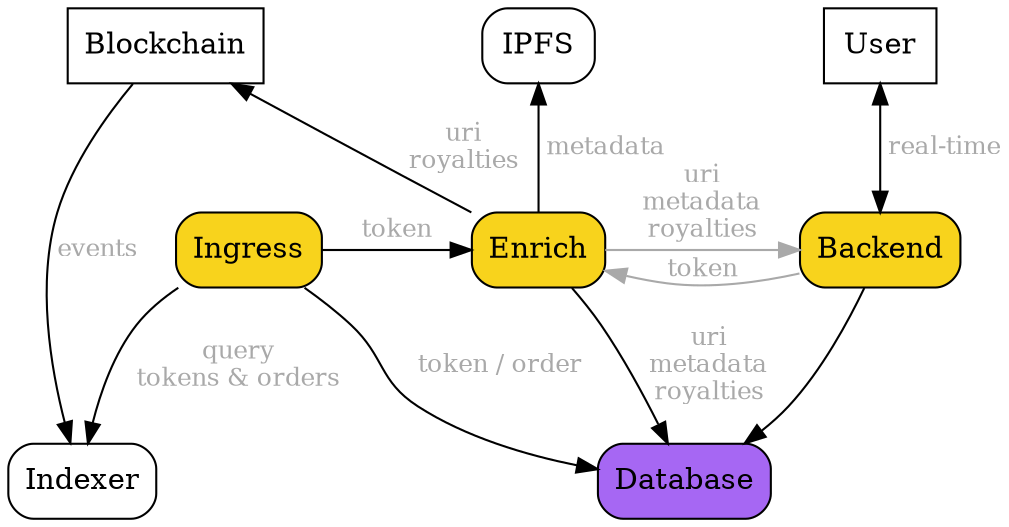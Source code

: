 digraph G {
  bgcolor=transparent;
  edge [fontcolor=darkgray,fontsize=12];
  node [fillcolor=white,shape=box,style="filled,rounded"];
  nodesep=0.5;

  Backend [fillcolor="#F8D31C",style="filled,rounded"];
  Blockchain [fillcolor=white,style="filled,solid"];
  Database [fillcolor="#a667f3",style="filled,rounded"];
  Enrich [fillcolor="#F8D31C",style="filled,rounded"];
  Ingress [fillcolor="#F8D31C",style="filled,rounded"];
  User [fillcolor=white,style="filled,solid"];

  Backend -> Database;
  Backend -> Enrich [color=darkgray,fontcolor=darkgray,label="token"];
  Blockchain -> Indexer [label="events"];
  Enrich -> Backend [color=darkgray,fontcolor=darkgray,label="uri\nmetadata\nroyalties"];
  Enrich -> Database [label="uri\nmetadata\nroyalties"];
  Enrich -> IPFS [label=" metadata"];
  Enrich -> Blockchain [label=" uri\n royalties"];
  Ingress -> Database [label="token / order"];
  Ingress -> Enrich [label="token"]
  Ingress -> Indexer [label="query\ntokens & orders"];
  User -> Backend [dir=both,label=" real-time"];

  { rank=min; Blockchain; IPFS; User; }
  { rank=same; Backend; Enrich; Ingress; }
}
